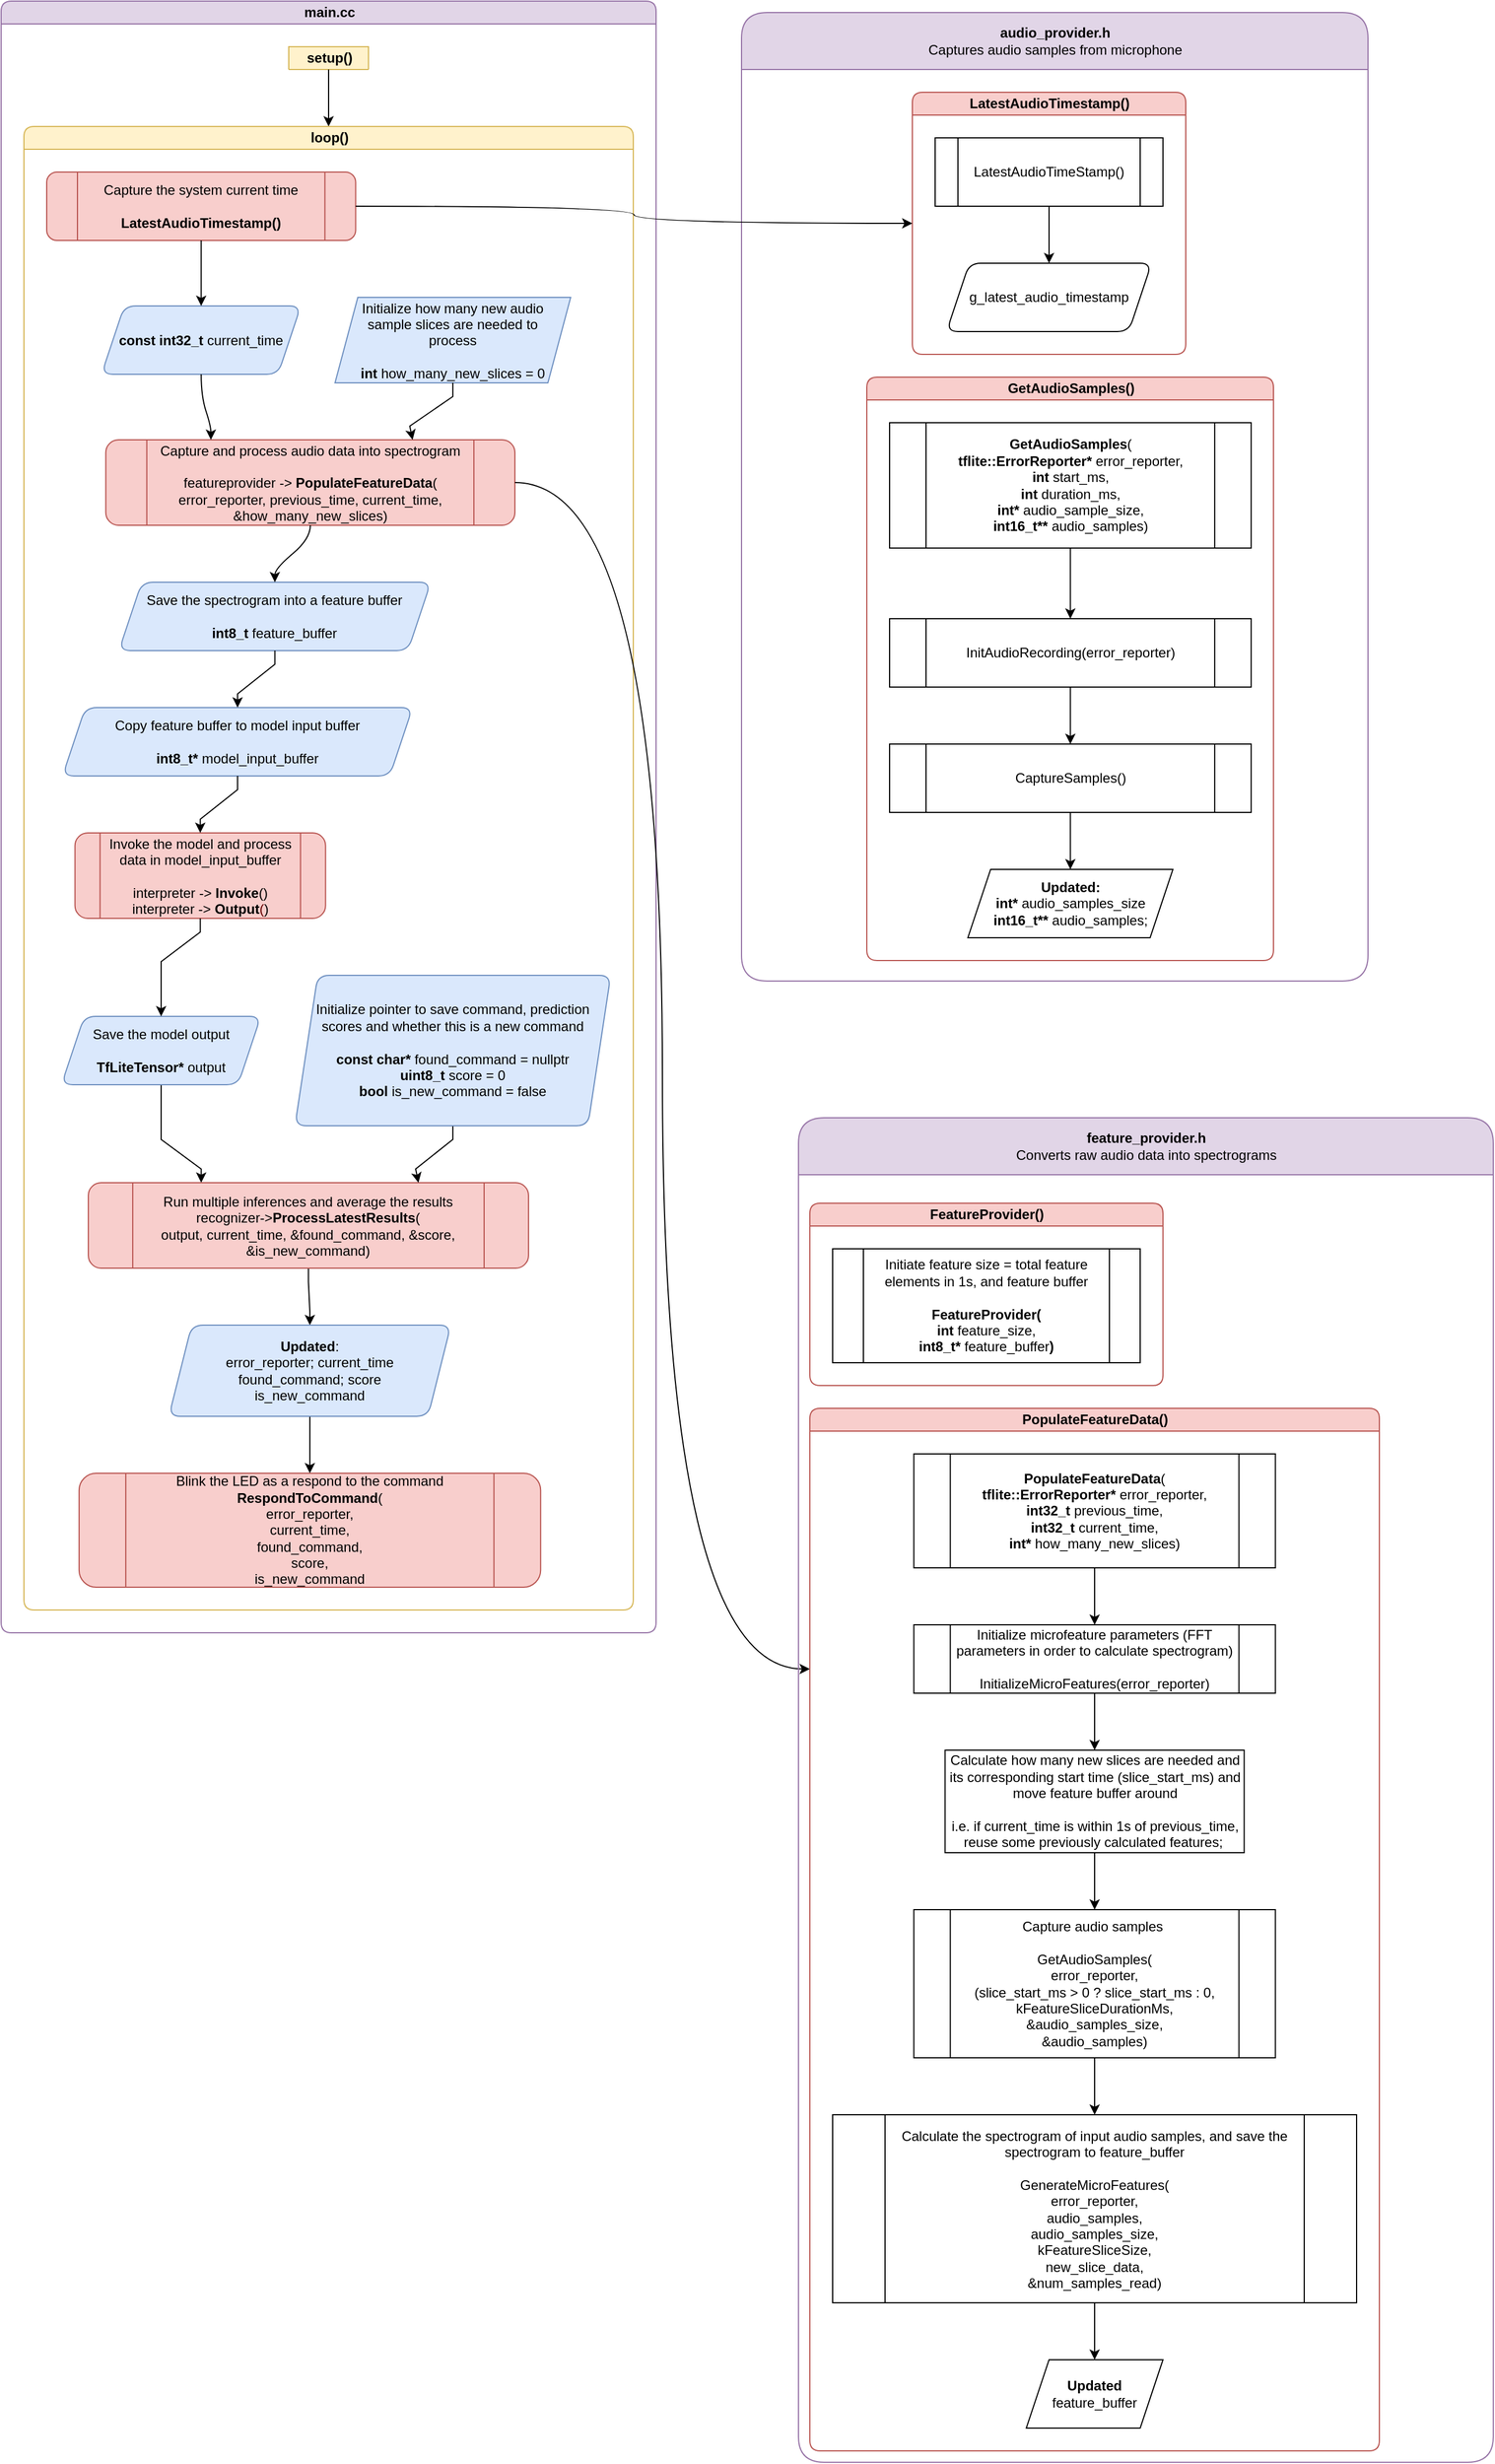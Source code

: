 <mxfile version="13.9.7" type="github" pages="2">
  <diagram id="BdJFewWl0ucDXXYkBtNL" name="Page-1">
    <mxGraphModel dx="1662" dy="762" grid="1" gridSize="10" guides="1" tooltips="1" connect="1" arrows="1" fold="1" page="1" pageScale="1" pageWidth="850" pageHeight="1100" math="0" shadow="0">
      <root>
        <mxCell id="0" />
        <mxCell id="1" parent="0" />
        <mxCell id="KxusaVbQvA8CLVQLILRV-35" value="main.cc" style="swimlane;html=1;startSize=20;horizontal=1;childLayout=flowLayout;flowOrientation=north;resizable=0;interRankCellSpacing=50;containerType=tree;fillColor=#e1d5e7;strokeColor=#9673a6;rounded=1;" parent="1" vertex="1">
          <mxGeometry x="210" y="70" width="575" height="1432" as="geometry">
            <mxRectangle x="170" y="70" width="80" height="20" as="alternateBounds" />
          </mxGeometry>
        </mxCell>
        <mxCell id="KxusaVbQvA8CLVQLILRV-48" value="setup()" style="swimlane;html=1;startSize=20;horizontal=1;childLayout=flowLayout;flowOrientation=north;resizable=0;interRankCellSpacing=50;containerType=tree;direction=east;flipH=0;flipV=0;fillColor=#fff2cc;strokeColor=#d6b656;rounded=1;" parent="KxusaVbQvA8CLVQLILRV-35" vertex="1" collapsed="1">
          <mxGeometry x="252.5" y="40" width="70" height="20" as="geometry">
            <mxRectangle x="37.5" y="40" width="500" height="849" as="alternateBounds" />
          </mxGeometry>
        </mxCell>
        <mxCell id="KxusaVbQvA8CLVQLILRV-151" style="edgeStyle=orthogonalEdgeStyle;orthogonalLoop=1;jettySize=auto;html=1;noEdgeStyle=1;orthogonal=1;curved=1;" parent="KxusaVbQvA8CLVQLILRV-48" source="KxusaVbQvA8CLVQLILRV-49" target="KxusaVbQvA8CLVQLILRV-150" edge="1">
          <mxGeometry relative="1" as="geometry">
            <Array as="points">
              <mxPoint x="202.85" y="52" />
              <mxPoint x="128.435" y="78" />
            </Array>
          </mxGeometry>
        </mxCell>
        <mxCell id="KxusaVbQvA8CLVQLILRV-49" value="Instantiate&amp;nbsp;error reporter" style="whiteSpace=wrap;html=1;imageAspect=1;fillColor=#d5e8d4;strokeColor=#82b366;rounded=1;" parent="KxusaVbQvA8CLVQLILRV-48" vertex="1">
          <mxGeometry x="1358.92" width="140" height="40" as="geometry" />
        </mxCell>
        <mxCell id="KxusaVbQvA8CLVQLILRV-102" style="edgeStyle=orthogonalEdgeStyle;orthogonalLoop=1;jettySize=auto;html=1;noEdgeStyle=1;orthogonal=1;curved=1;" parent="KxusaVbQvA8CLVQLILRV-48" source="KxusaVbQvA8CLVQLILRV-75" target="KxusaVbQvA8CLVQLILRV-78" edge="1">
          <mxGeometry relative="1" as="geometry">
            <Array as="points">
              <mxPoint x="103.275" y="272" />
              <mxPoint x="179.475" y="298" />
            </Array>
          </mxGeometry>
        </mxCell>
        <mxCell id="KxusaVbQvA8CLVQLILRV-75" value="Pull in ML model Ops" style="whiteSpace=wrap;html=1;imageAspect=1;fillColor=#d5e8d4;strokeColor=#82b366;rounded=1;" parent="KxusaVbQvA8CLVQLILRV-48" vertex="1">
          <mxGeometry x="1558.92" width="202.5" height="40" as="geometry" />
        </mxCell>
        <mxCell id="KxusaVbQvA8CLVQLILRV-160" style="edgeStyle=orthogonalEdgeStyle;orthogonalLoop=1;jettySize=auto;html=1;noEdgeStyle=1;orthogonal=1;curved=1;" parent="KxusaVbQvA8CLVQLILRV-48" source="KxusaVbQvA8CLVQLILRV-78" target="KxusaVbQvA8CLVQLILRV-159" edge="1">
          <mxGeometry relative="1" as="geometry">
            <Array as="points">
              <mxPoint x="141.663" y="362" />
              <mxPoint x="117.81" y="388" />
            </Array>
          </mxGeometry>
        </mxCell>
        <mxCell id="KxusaVbQvA8CLVQLILRV-78" value="Build model interpreter" style="whiteSpace=wrap;html=1;direction=west;imageAspect=1;fillColor=#d5e8d4;strokeColor=#82b366;rounded=1;" parent="KxusaVbQvA8CLVQLILRV-48" vertex="1">
          <mxGeometry x="2303.92" width="161.25" height="40" as="geometry" />
        </mxCell>
        <mxCell id="KxusaVbQvA8CLVQLILRV-90" value="" style="edgeStyle=orthogonalEdgeStyle;orthogonalLoop=1;jettySize=auto;html=1;noEdgeStyle=1;orthogonal=1;curved=1;" parent="KxusaVbQvA8CLVQLILRV-48" source="KxusaVbQvA8CLVQLILRV-49" target="KxusaVbQvA8CLVQLILRV-91" edge="1">
          <mxGeometry relative="1" as="geometry">
            <Array as="points">
              <mxPoint x="267.85" y="52" />
              <mxPoint x="342.265" y="78" />
            </Array>
          </mxGeometry>
        </mxCell>
        <mxCell id="KxusaVbQvA8CLVQLILRV-101" style="edgeStyle=orthogonalEdgeStyle;orthogonalLoop=1;jettySize=auto;html=1;entryX=0.5;entryY=0;entryDx=0;entryDy=0;noEdgeStyle=1;orthogonal=1;curved=1;" parent="KxusaVbQvA8CLVQLILRV-48" source="KxusaVbQvA8CLVQLILRV-91" target="KxusaVbQvA8CLVQLILRV-75" edge="1">
          <mxGeometry relative="1" as="geometry">
            <Array as="points">
              <mxPoint x="309.765" y="162" />
              <mxPoint x="103.275" y="188" />
            </Array>
          </mxGeometry>
        </mxCell>
        <mxCell id="KxusaVbQvA8CLVQLILRV-158" style="edgeStyle=orthogonalEdgeStyle;orthogonalLoop=1;jettySize=auto;html=1;noEdgeStyle=1;orthogonal=1;curved=1;" parent="KxusaVbQvA8CLVQLILRV-48" source="KxusaVbQvA8CLVQLILRV-91" target="KxusaVbQvA8CLVQLILRV-156" edge="1">
          <mxGeometry relative="1" as="geometry">
            <Array as="points">
              <mxPoint x="374.765" y="162" />
              <mxPoint x="342.265" y="188" />
            </Array>
          </mxGeometry>
        </mxCell>
        <mxCell id="KxusaVbQvA8CLVQLILRV-91" value="Get ML model" style="whiteSpace=wrap;html=1;imageAspect=1;fillColor=#d5e8d4;strokeColor=#82b366;rounded=1;" parent="KxusaVbQvA8CLVQLILRV-48" vertex="1">
          <mxGeometry x="2525.17" width="140" height="40" as="geometry" />
        </mxCell>
        <mxCell id="KxusaVbQvA8CLVQLILRV-110" style="edgeStyle=orthogonalEdgeStyle;orthogonalLoop=1;jettySize=auto;html=1;noEdgeStyle=1;orthogonal=1;curved=1;" parent="KxusaVbQvA8CLVQLILRV-48" source="KxusaVbQvA8CLVQLILRV-78" target="KxusaVbQvA8CLVQLILRV-111" edge="1">
          <mxGeometry relative="1" as="geometry">
            <mxPoint x="4109.23" y="7310" as="sourcePoint" />
            <Array as="points">
              <mxPoint x="217.288" y="362" />
              <mxPoint x="317.34" y="388" />
            </Array>
          </mxGeometry>
        </mxCell>
        <mxCell id="KxusaVbQvA8CLVQLILRV-111" value="Allocate memory for tensors" style="whiteSpace=wrap;html=1;direction=west;imageAspect=1;fillColor=#d5e8d4;strokeColor=#82b366;rounded=1;" parent="KxusaVbQvA8CLVQLILRV-48" vertex="1">
          <mxGeometry x="1821.42" width="161.25" height="40" as="geometry" />
        </mxCell>
        <mxCell id="KxusaVbQvA8CLVQLILRV-112" style="edgeStyle=orthogonalEdgeStyle;orthogonalLoop=1;jettySize=auto;html=1;noEdgeStyle=1;orthogonal=1;curved=1;" parent="KxusaVbQvA8CLVQLILRV-48" source="KxusaVbQvA8CLVQLILRV-111" target="KxusaVbQvA8CLVQLILRV-113" edge="1">
          <mxGeometry relative="1" as="geometry">
            <mxPoint x="4089.23" y="7360" as="sourcePoint" />
            <Array as="points">
              <mxPoint x="317.34" y="472" />
              <mxPoint x="247.132" y="498" />
            </Array>
          </mxGeometry>
        </mxCell>
        <mxCell id="KxusaVbQvA8CLVQLILRV-163" style="edgeStyle=orthogonalEdgeStyle;orthogonalLoop=1;jettySize=auto;html=1;noEdgeStyle=1;orthogonal=1;curved=1;" parent="KxusaVbQvA8CLVQLILRV-48" source="KxusaVbQvA8CLVQLILRV-113" target="KxusaVbQvA8CLVQLILRV-161" edge="1">
          <mxGeometry relative="1" as="geometry">
            <Array as="points">
              <mxPoint x="201.819" y="562" />
              <mxPoint x="97.81" y="588" />
            </Array>
          </mxGeometry>
        </mxCell>
        <mxCell id="KxusaVbQvA8CLVQLILRV-113" value="Check parameters of model input" style="whiteSpace=wrap;html=1;direction=west;imageAspect=1;fillColor=#d5e8d4;strokeColor=#82b366;rounded=1;" parent="KxusaVbQvA8CLVQLILRV-48" vertex="1">
          <mxGeometry x="2725.17" width="191.25" height="40" as="geometry" />
        </mxCell>
        <mxCell id="KxusaVbQvA8CLVQLILRV-114" style="edgeStyle=orthogonalEdgeStyle;orthogonalLoop=1;jettySize=auto;html=1;noEdgeStyle=1;orthogonal=1;curved=1;" parent="KxusaVbQvA8CLVQLILRV-48" source="KxusaVbQvA8CLVQLILRV-113" target="KxusaVbQvA8CLVQLILRV-115" edge="1">
          <mxGeometry relative="1" as="geometry">
            <mxPoint x="4069.23" y="7410" as="sourcePoint" />
            <Array as="points">
              <mxPoint x="292.444" y="562" />
              <mxPoint x="326.245" y="588" />
            </Array>
          </mxGeometry>
        </mxCell>
        <mxCell id="KxusaVbQvA8CLVQLILRV-165" style="edgeStyle=orthogonalEdgeStyle;orthogonalLoop=1;jettySize=auto;html=1;noEdgeStyle=1;orthogonal=1;curved=1;" parent="KxusaVbQvA8CLVQLILRV-48" source="KxusaVbQvA8CLVQLILRV-115" target="KxusaVbQvA8CLVQLILRV-164" edge="1">
          <mxGeometry relative="1" as="geometry">
            <Array as="points">
              <mxPoint x="326.245" y="691" />
              <mxPoint x="326.245" y="717" />
            </Array>
          </mxGeometry>
        </mxCell>
        <mxCell id="KxusaVbQvA8CLVQLILRV-115" value="Instantiate other pointers and data need by main loop" style="html=1;direction=west;whiteSpace=wrap;imageAspect=1;fillColor=#d5e8d4;strokeColor=#82b366;rounded=1;" parent="KxusaVbQvA8CLVQLILRV-48" vertex="1">
          <mxGeometry x="2042.67" width="201.25" height="79" as="geometry" />
        </mxCell>
        <mxCell id="KxusaVbQvA8CLVQLILRV-150" value="&lt;b&gt;tflite::ErrorReporter* &lt;/b&gt;error_reporter" style="shape=parallelogram;perimeter=parallelogramPerimeter;whiteSpace=wrap;html=1;fixedSize=1;fillColor=#dae8fc;strokeColor=#6c8ebf;rounded=1;" parent="KxusaVbQvA8CLVQLILRV-48" vertex="1">
          <mxGeometry width="227.66" height="60" as="geometry" />
        </mxCell>
        <mxCell id="KxusaVbQvA8CLVQLILRV-156" value="&lt;b&gt;const tflite::Model*&lt;/b&gt; model" style="shape=parallelogram;perimeter=parallelogramPerimeter;whiteSpace=wrap;html=1;fixedSize=1;fillColor=#dae8fc;strokeColor=#6c8ebf;rounded=1;" parent="KxusaVbQvA8CLVQLILRV-48" vertex="1">
          <mxGeometry x="287.66" width="190.32" height="60" as="geometry" />
        </mxCell>
        <mxCell id="KxusaVbQvA8CLVQLILRV-159" value="&lt;b&gt;tflite::MicroInterpreter*&amp;nbsp;&lt;br&gt;&lt;/b&gt;interpreter" style="shape=parallelogram;perimeter=parallelogramPerimeter;whiteSpace=wrap;html=1;fixedSize=1;fillColor=#dae8fc;strokeColor=#6c8ebf;rounded=1;" parent="KxusaVbQvA8CLVQLILRV-48" vertex="1">
          <mxGeometry x="537.98" width="177.81" height="60" as="geometry" />
        </mxCell>
        <mxCell id="KxusaVbQvA8CLVQLILRV-161" value="&lt;b&gt;TfLiteTensor*&lt;/b&gt; model_input,&lt;br&gt;&lt;b&gt;int8_t*&lt;/b&gt; model_input_buffer" style="shape=parallelogram;perimeter=parallelogramPerimeter;whiteSpace=wrap;html=1;fixedSize=1;fillColor=#dae8fc;strokeColor=#6c8ebf;rounded=1;" parent="KxusaVbQvA8CLVQLILRV-48" vertex="1">
          <mxGeometry x="775.79" width="195.62" height="60" as="geometry" />
        </mxCell>
        <mxCell id="KxusaVbQvA8CLVQLILRV-164" value="&lt;b&gt;FeatureProvider*&lt;/b&gt; feature_provider,&lt;br&gt;&lt;b&gt;RecognizeCommands*&lt;/b&gt; recognizer,&lt;br&gt;&lt;b&gt;int32_t&lt;/b&gt; previous_time" style="shape=parallelogram;perimeter=parallelogramPerimeter;whiteSpace=wrap;html=1;fixedSize=1;fillColor=#dae8fc;strokeColor=#6c8ebf;rounded=1;" parent="KxusaVbQvA8CLVQLILRV-48" vertex="1">
          <mxGeometry x="1031.41" width="267.51" height="60" as="geometry" />
        </mxCell>
        <mxCell id="oJmprfa5DRlbVGLE-ODA-128" value="" style="edgeStyle=orthogonalEdgeStyle;rounded=0;orthogonalLoop=1;jettySize=auto;html=1;noEdgeStyle=1;orthogonal=1;" edge="1" source="KxusaVbQvA8CLVQLILRV-48" target="oJmprfa5DRlbVGLE-ODA-129" parent="KxusaVbQvA8CLVQLILRV-35">
          <mxGeometry relative="1" as="geometry">
            <Array as="points">
              <mxPoint x="287.5" y="72" />
              <mxPoint x="287.5" y="98" />
            </Array>
          </mxGeometry>
        </mxCell>
        <mxCell id="oJmprfa5DRlbVGLE-ODA-129" value="loop()" style="swimlane;html=1;startSize=20;horizontal=1;childLayout=flowLayout;flowOrientation=north;resizable=0;interRankCellSpacing=50;containerType=tree;direction=east;flipH=0;flipV=0;fillColor=#fff2cc;strokeColor=#d6b656;rounded=1;" vertex="1" parent="KxusaVbQvA8CLVQLILRV-35">
          <mxGeometry x="20" y="110" width="535" height="1302" as="geometry">
            <mxRectangle x="20" y="110" width="70" height="20" as="alternateBounds" />
          </mxGeometry>
        </mxCell>
        <mxCell id="KxusaVbQvA8CLVQLILRV-132" value="Capture the system current time&lt;br&gt;&lt;br&gt;&lt;b&gt;LatestAudioTimestamp()&lt;/b&gt;" style="shape=process;whiteSpace=wrap;html=1;backgroundOutline=1;fillColor=#f8cecc;strokeColor=#b85450;rounded=1;" parent="oJmprfa5DRlbVGLE-ODA-129" vertex="1">
          <mxGeometry x="20" y="40" width="271.25" height="60" as="geometry" />
        </mxCell>
        <mxCell id="KxusaVbQvA8CLVQLILRV-137" value="&lt;b&gt;const int32_t&lt;/b&gt; current_time" style="shape=parallelogram;perimeter=parallelogramPerimeter;whiteSpace=wrap;html=1;fixedSize=1;fillColor=#dae8fc;strokeColor=#6c8ebf;rounded=1;" parent="oJmprfa5DRlbVGLE-ODA-129" vertex="1">
          <mxGeometry x="68.125" y="157.5" width="175" height="60" as="geometry" />
        </mxCell>
        <mxCell id="oJmprfa5DRlbVGLE-ODA-47" value="Initialize how many new audio &lt;br&gt;sample slices are needed to &lt;br&gt;process&lt;br&gt;&lt;b&gt;&lt;br&gt;int&lt;/b&gt;&lt;span&gt;&amp;nbsp;how_many_new_slices = 0&lt;/span&gt;" style="shape=parallelogram;perimeter=parallelogramPerimeter;whiteSpace=wrap;html=1;fixedSize=1;fillColor=#dae8fc;strokeColor=#6c8ebf;" vertex="1" parent="oJmprfa5DRlbVGLE-ODA-129">
          <mxGeometry x="273.125" y="150" width="206.88" height="75" as="geometry" />
        </mxCell>
        <mxCell id="KxusaVbQvA8CLVQLILRV-142" value="Capture and process audio data into spectrogram&lt;br&gt;&lt;br&gt;featureprovider -&amp;gt; &lt;b&gt;PopulateFeatureData&lt;/b&gt;(&lt;br&gt;error_reporter, previous_time, current_time, &amp;amp;how_many_new_slices)" style="shape=process;whiteSpace=wrap;html=1;backgroundOutline=1;fillColor=#f8cecc;strokeColor=#b85450;rounded=1;" parent="oJmprfa5DRlbVGLE-ODA-129" vertex="1">
          <mxGeometry x="71.87" y="275" width="359.18" height="75" as="geometry" />
        </mxCell>
        <mxCell id="KxusaVbQvA8CLVQLILRV-146" value="Save the spectrogram into a feature buffer&lt;br&gt;&lt;b&gt;&lt;br&gt;int8_t&lt;/b&gt; feature_buffer" style="shape=parallelogram;perimeter=parallelogramPerimeter;whiteSpace=wrap;html=1;fixedSize=1;fillColor=#dae8fc;strokeColor=#6c8ebf;rounded=1;" parent="oJmprfa5DRlbVGLE-ODA-129" vertex="1">
          <mxGeometry x="83.44" y="400" width="273.76" height="60" as="geometry" />
        </mxCell>
        <mxCell id="oJmprfa5DRlbVGLE-ODA-39" value="Copy feature buffer to model input buffer&lt;br&gt;&lt;b&gt;&lt;br&gt;int8_t*&lt;/b&gt; model_input_buffer" style="shape=parallelogram;perimeter=parallelogramPerimeter;whiteSpace=wrap;html=1;fixedSize=1;fillColor=#dae8fc;strokeColor=#6c8ebf;rounded=1;" vertex="1" parent="oJmprfa5DRlbVGLE-ODA-129">
          <mxGeometry x="33.928" y="510" width="307.29" height="60" as="geometry" />
        </mxCell>
        <mxCell id="oJmprfa5DRlbVGLE-ODA-27" value="Invoke the model and process data in model_input_buffer&lt;br&gt;&lt;br&gt;interpreter -&amp;gt; &lt;b&gt;Invoke&lt;/b&gt;()&lt;br&gt;interpreter -&amp;gt;&amp;nbsp;&lt;b&gt;Output&lt;/b&gt;&lt;font color=&quot;#660000&quot;&gt;(&lt;/font&gt;)" style="shape=process;whiteSpace=wrap;html=1;backgroundOutline=1;fillColor=#f8cecc;strokeColor=#b85450;rounded=1;" vertex="1" parent="oJmprfa5DRlbVGLE-ODA-129">
          <mxGeometry x="44.825" y="620" width="220" height="75" as="geometry" />
        </mxCell>
        <mxCell id="oJmprfa5DRlbVGLE-ODA-158" style="edgeStyle=orthogonalEdgeStyle;rounded=0;orthogonalLoop=1;jettySize=auto;html=1;noEdgeStyle=1;orthogonal=1;" edge="1" parent="oJmprfa5DRlbVGLE-ODA-129" source="oJmprfa5DRlbVGLE-ODA-33" target="oJmprfa5DRlbVGLE-ODA-157">
          <mxGeometry relative="1" as="geometry">
            <Array as="points">
              <mxPoint x="120.47" y="889" />
              <mxPoint x="155.662" y="915" />
            </Array>
          </mxGeometry>
        </mxCell>
        <mxCell id="oJmprfa5DRlbVGLE-ODA-33" value="Save the model output&lt;br&gt;&lt;br&gt;&lt;b&gt;TfLiteTensor*&amp;nbsp;&lt;/b&gt;output" style="shape=parallelogram;perimeter=parallelogramPerimeter;whiteSpace=wrap;html=1;fixedSize=1;fillColor=#dae8fc;strokeColor=#6c8ebf;rounded=1;" vertex="1" parent="oJmprfa5DRlbVGLE-ODA-129">
          <mxGeometry x="32.97" y="781" width="175" height="60" as="geometry" />
        </mxCell>
        <mxCell id="KxusaVbQvA8CLVQLILRV-138" style="edgeStyle=orthogonalEdgeStyle;orthogonalLoop=1;jettySize=auto;html=1;noEdgeStyle=1;orthogonal=1;curved=1;" parent="oJmprfa5DRlbVGLE-ODA-129" source="KxusaVbQvA8CLVQLILRV-132" target="KxusaVbQvA8CLVQLILRV-137" edge="1">
          <mxGeometry relative="1" as="geometry">
            <Array as="points">
              <mxPoint x="155.625" y="112" />
              <mxPoint x="155.625" y="138" />
            </Array>
          </mxGeometry>
        </mxCell>
        <mxCell id="KxusaVbQvA8CLVQLILRV-143" style="edgeStyle=orthogonalEdgeStyle;orthogonalLoop=1;jettySize=auto;html=1;noEdgeStyle=1;orthogonal=1;curved=1;" parent="oJmprfa5DRlbVGLE-ODA-129" source="KxusaVbQvA8CLVQLILRV-137" target="KxusaVbQvA8CLVQLILRV-142" edge="1">
          <mxGeometry relative="1" as="geometry">
            <Array as="points">
              <mxPoint x="155.625" y="237" />
              <mxPoint x="164.165" y="263" />
            </Array>
          </mxGeometry>
        </mxCell>
        <mxCell id="oJmprfa5DRlbVGLE-ODA-48" style="edgeStyle=orthogonalEdgeStyle;rounded=0;orthogonalLoop=1;jettySize=auto;html=1;entryX=0.75;entryY=0;entryDx=0;entryDy=0;noEdgeStyle=1;orthogonal=1;" edge="1" parent="oJmprfa5DRlbVGLE-ODA-129" source="oJmprfa5DRlbVGLE-ODA-47" target="KxusaVbQvA8CLVQLILRV-142">
          <mxGeometry relative="1" as="geometry">
            <Array as="points">
              <mxPoint x="376.565" y="237" />
              <mxPoint x="338.755" y="263" />
            </Array>
          </mxGeometry>
        </mxCell>
        <mxCell id="KxusaVbQvA8CLVQLILRV-147" style="edgeStyle=orthogonalEdgeStyle;orthogonalLoop=1;jettySize=auto;html=1;noEdgeStyle=1;orthogonal=1;curved=1;" parent="oJmprfa5DRlbVGLE-ODA-129" source="KxusaVbQvA8CLVQLILRV-142" target="KxusaVbQvA8CLVQLILRV-146" edge="1">
          <mxGeometry relative="1" as="geometry">
            <Array as="points">
              <mxPoint x="251.46" y="362" />
              <mxPoint x="220.32" y="388" />
            </Array>
          </mxGeometry>
        </mxCell>
        <mxCell id="oJmprfa5DRlbVGLE-ODA-28" style="edgeStyle=orthogonalEdgeStyle;rounded=0;orthogonalLoop=1;jettySize=auto;html=1;noEdgeStyle=1;orthogonal=1;" edge="1" parent="oJmprfa5DRlbVGLE-ODA-129" source="KxusaVbQvA8CLVQLILRV-146" target="oJmprfa5DRlbVGLE-ODA-39">
          <mxGeometry relative="1" as="geometry">
            <mxPoint x="4755.11" y="7650" as="targetPoint" />
            <Array as="points">
              <mxPoint x="220.32" y="472" />
              <mxPoint x="187.573" y="498" />
            </Array>
          </mxGeometry>
        </mxCell>
        <mxCell id="oJmprfa5DRlbVGLE-ODA-46" style="edgeStyle=orthogonalEdgeStyle;rounded=0;orthogonalLoop=1;jettySize=auto;html=1;noEdgeStyle=1;orthogonal=1;" edge="1" parent="oJmprfa5DRlbVGLE-ODA-129" source="oJmprfa5DRlbVGLE-ODA-39" target="oJmprfa5DRlbVGLE-ODA-27">
          <mxGeometry relative="1" as="geometry">
            <Array as="points">
              <mxPoint x="187.573" y="582" />
              <mxPoint x="154.825" y="608" />
            </Array>
          </mxGeometry>
        </mxCell>
        <mxCell id="oJmprfa5DRlbVGLE-ODA-29" style="edgeStyle=orthogonalEdgeStyle;rounded=0;orthogonalLoop=1;jettySize=auto;html=1;noEdgeStyle=1;orthogonal=1;entryX=0.5;entryY=0;entryDx=0;entryDy=0;" edge="1" target="oJmprfa5DRlbVGLE-ODA-33" source="oJmprfa5DRlbVGLE-ODA-27" parent="oJmprfa5DRlbVGLE-ODA-129">
          <mxGeometry relative="1" as="geometry">
            <mxPoint x="5160.11" y="8905" as="sourcePoint" />
            <Array as="points">
              <mxPoint x="154.825" y="707" />
              <mxPoint x="120.47" y="733" />
            </Array>
          </mxGeometry>
        </mxCell>
        <mxCell id="oJmprfa5DRlbVGLE-ODA-165" style="edgeStyle=orthogonalEdgeStyle;rounded=0;orthogonalLoop=1;jettySize=auto;html=1;noEdgeStyle=1;orthogonal=1;" edge="1" parent="oJmprfa5DRlbVGLE-ODA-129" source="oJmprfa5DRlbVGLE-ODA-157" target="oJmprfa5DRlbVGLE-ODA-163">
          <mxGeometry relative="1" as="geometry">
            <Array as="points">
              <mxPoint x="249.779" y="1014" />
              <mxPoint x="251.041" y="1040" />
            </Array>
          </mxGeometry>
        </mxCell>
        <mxCell id="oJmprfa5DRlbVGLE-ODA-157" value="Run multiple inferences and average the results&lt;br&gt;recognizer-&amp;gt;&lt;b&gt;ProcessLatestResults&lt;/b&gt;(&lt;br&gt;output, current_time, &amp;amp;found_command, &amp;amp;score, &amp;amp;is_new_command)" style="shape=process;whiteSpace=wrap;html=1;backgroundOutline=1;fillColor=#f8cecc;strokeColor=#b85450;rounded=1;" vertex="1" parent="oJmprfa5DRlbVGLE-ODA-129">
          <mxGeometry x="56.544" y="927" width="386.47" height="75" as="geometry" />
        </mxCell>
        <mxCell id="oJmprfa5DRlbVGLE-ODA-160" style="edgeStyle=orthogonalEdgeStyle;rounded=0;orthogonalLoop=1;jettySize=auto;html=1;entryX=0.75;entryY=0;entryDx=0;entryDy=0;noEdgeStyle=1;orthogonal=1;" edge="1" parent="oJmprfa5DRlbVGLE-ODA-129" source="oJmprfa5DRlbVGLE-ODA-159" target="oJmprfa5DRlbVGLE-ODA-157">
          <mxGeometry relative="1" as="geometry">
            <Array as="points">
              <mxPoint x="376.565" y="889" />
              <mxPoint x="343.897" y="915" />
            </Array>
          </mxGeometry>
        </mxCell>
        <mxCell id="oJmprfa5DRlbVGLE-ODA-159" value="Initialize pointer to save command, prediction scores and whether this is a new command&lt;br&gt;&lt;br&gt;&lt;b&gt;const char* &lt;/b&gt;found_command = nullptr&lt;br&gt;&lt;b&gt;uint8_t &lt;/b&gt;score = 0&lt;br&gt;&lt;b&gt;bool &lt;/b&gt;is_new_command = false" style="shape=parallelogram;perimeter=parallelogramPerimeter;whiteSpace=wrap;html=1;fixedSize=1;fillColor=#dae8fc;strokeColor=#6c8ebf;rounded=1;" vertex="1" parent="oJmprfa5DRlbVGLE-ODA-129">
          <mxGeometry x="237.97" y="745" width="277.19" height="132" as="geometry" />
        </mxCell>
        <mxCell id="oJmprfa5DRlbVGLE-ODA-167" style="edgeStyle=orthogonalEdgeStyle;rounded=0;orthogonalLoop=1;jettySize=auto;html=1;noEdgeStyle=1;orthogonal=1;" edge="1" parent="oJmprfa5DRlbVGLE-ODA-129" source="oJmprfa5DRlbVGLE-ODA-163" target="oJmprfa5DRlbVGLE-ODA-166">
          <mxGeometry relative="1" as="geometry">
            <Array as="points">
              <mxPoint x="251.041" y="1144" />
              <mxPoint x="251.041" y="1170" />
            </Array>
          </mxGeometry>
        </mxCell>
        <mxCell id="oJmprfa5DRlbVGLE-ODA-163" value="&lt;b&gt;Updated&lt;/b&gt;:&lt;br&gt;error_reporter; current_time&lt;br&gt;found_command; score&lt;br&gt;is_new_command" style="shape=parallelogram;perimeter=parallelogramPerimeter;whiteSpace=wrap;html=1;fixedSize=1;fillColor=#dae8fc;strokeColor=#6c8ebf;rounded=1;" vertex="1" parent="oJmprfa5DRlbVGLE-ODA-129">
          <mxGeometry x="127.291" y="1052" width="247.5" height="80" as="geometry" />
        </mxCell>
        <mxCell id="oJmprfa5DRlbVGLE-ODA-166" value="Blink the LED as a respond to the command&lt;br&gt;&lt;b&gt;RespondToCommand&lt;/b&gt;(&lt;br&gt;error_reporter,&lt;br&gt;current_time,&lt;br&gt;found_command,&lt;br&gt;score,&lt;br&gt;is_new_command" style="shape=process;whiteSpace=wrap;html=1;backgroundOutline=1;fillColor=#f8cecc;strokeColor=#b85450;rounded=1;" vertex="1" parent="oJmprfa5DRlbVGLE-ODA-129">
          <mxGeometry x="48.436" y="1182" width="405.21" height="100" as="geometry" />
        </mxCell>
        <mxCell id="Z6s_irhGgKES5QOKB3Jn-21" value="audio_provider.h&lt;br&gt;&lt;span style=&quot;font-weight: normal&quot;&gt;Captures audio samples from microphone&lt;/span&gt;" style="swimlane;html=1;startSize=50;horizontal=1;containerType=tree;align=center;fillColor=#e1d5e7;strokeColor=#9673a6;rounded=1;" parent="1" vertex="1">
          <mxGeometry x="860" y="80" width="550" height="850" as="geometry">
            <mxRectangle x="870" y="80" width="130" height="20" as="alternateBounds" />
          </mxGeometry>
        </mxCell>
        <mxCell id="Z6s_irhGgKES5QOKB3Jn-37" value="LatestAudioTimestamp()" style="swimlane;html=1;startSize=20;horizontal=1;childLayout=flowLayout;flowOrientation=north;resizable=0;interRankCellSpacing=50;containerType=tree;align=center;fillColor=#f8cecc;strokeColor=#b85450;rounded=1;" parent="Z6s_irhGgKES5QOKB3Jn-21" vertex="1">
          <mxGeometry x="150" y="70" width="240" height="230" as="geometry">
            <mxRectangle x="30" y="45" width="170" height="20" as="alternateBounds" />
          </mxGeometry>
        </mxCell>
        <mxCell id="Z6s_irhGgKES5QOKB3Jn-50" value="g_latest_audio_timestamp" style="shape=parallelogram;perimeter=parallelogramPerimeter;whiteSpace=wrap;html=1;fixedSize=1;align=center;rounded=1;" parent="Z6s_irhGgKES5QOKB3Jn-37" vertex="1">
          <mxGeometry x="30" y="150" width="180" height="60" as="geometry" />
        </mxCell>
        <mxCell id="oJmprfa5DRlbVGLE-ODA-193" style="edgeStyle=orthogonalEdgeStyle;rounded=0;orthogonalLoop=1;jettySize=auto;html=1;entryX=0.5;entryY=0;entryDx=0;entryDy=0;noEdgeStyle=1;orthogonal=1;" edge="1" parent="Z6s_irhGgKES5QOKB3Jn-37" source="oJmprfa5DRlbVGLE-ODA-191" target="Z6s_irhGgKES5QOKB3Jn-50">
          <mxGeometry relative="1" as="geometry">
            <Array as="points">
              <mxPoint x="120" y="112" />
              <mxPoint x="120" y="138" />
            </Array>
          </mxGeometry>
        </mxCell>
        <mxCell id="oJmprfa5DRlbVGLE-ODA-191" value="LatestAudioTimeStamp()" style="shape=process;whiteSpace=wrap;html=1;backgroundOutline=1;" vertex="1" parent="Z6s_irhGgKES5QOKB3Jn-37">
          <mxGeometry x="20" y="40" width="200" height="60" as="geometry" />
        </mxCell>
        <mxCell id="Z6s_irhGgKES5QOKB3Jn-51" value="GetAudioSamples()" style="swimlane;html=1;startSize=20;horizontal=1;childLayout=flowLayout;flowOrientation=north;resizable=0;interRankCellSpacing=50;containerType=tree;align=center;fillColor=#f8cecc;strokeColor=#b85450;rounded=1;" parent="Z6s_irhGgKES5QOKB3Jn-21" vertex="1">
          <mxGeometry x="110" y="320" width="357" height="512" as="geometry">
            <mxRectangle x="30" y="105" width="140" height="20" as="alternateBounds" />
          </mxGeometry>
        </mxCell>
        <mxCell id="oJmprfa5DRlbVGLE-ODA-175" value="&lt;b&gt;GetAudioSamples&lt;/b&gt;(&lt;br&gt;&lt;b&gt;tflite::ErrorReporter*&amp;nbsp;&lt;/b&gt;error_reporter, &lt;br&gt;&lt;b&gt;int&amp;nbsp;&lt;/b&gt;start_ms, &lt;br&gt;&lt;b&gt;int&amp;nbsp;&lt;/b&gt;duration_ms, &lt;br&gt;&lt;b&gt;int*&amp;nbsp;&lt;/b&gt;audio_sample_size, &lt;br&gt;&lt;b&gt;int16_t**&amp;nbsp;&lt;/b&gt;audio_samples)" style="shape=process;whiteSpace=wrap;html=1;backgroundOutline=1;" vertex="1" parent="Z6s_irhGgKES5QOKB3Jn-51">
          <mxGeometry x="20" y="40" width="317.42" height="110" as="geometry" />
        </mxCell>
        <mxCell id="oJmprfa5DRlbVGLE-ODA-182" value="CaptureSamples()" style="shape=process;whiteSpace=wrap;html=1;backgroundOutline=1;" vertex="1" parent="Z6s_irhGgKES5QOKB3Jn-51">
          <mxGeometry x="20" y="322" width="317.42" height="60" as="geometry" />
        </mxCell>
        <mxCell id="oJmprfa5DRlbVGLE-ODA-189" value="" style="edgeStyle=orthogonalEdgeStyle;rounded=0;orthogonalLoop=1;jettySize=auto;html=1;noEdgeStyle=1;orthogonal=1;" edge="1" source="oJmprfa5DRlbVGLE-ODA-175" target="oJmprfa5DRlbVGLE-ODA-190" parent="Z6s_irhGgKES5QOKB3Jn-51">
          <mxGeometry relative="1" as="geometry">
            <Array as="points">
              <mxPoint x="178.71" y="174" />
              <mxPoint x="178.71" y="200" />
            </Array>
          </mxGeometry>
        </mxCell>
        <mxCell id="oJmprfa5DRlbVGLE-ODA-196" style="edgeStyle=orthogonalEdgeStyle;rounded=0;orthogonalLoop=1;jettySize=auto;html=1;noEdgeStyle=1;orthogonal=1;" edge="1" parent="Z6s_irhGgKES5QOKB3Jn-51" source="oJmprfa5DRlbVGLE-ODA-190" target="oJmprfa5DRlbVGLE-ODA-182">
          <mxGeometry relative="1" as="geometry">
            <Array as="points">
              <mxPoint x="178.71" y="284" />
              <mxPoint x="178.71" y="310" />
            </Array>
          </mxGeometry>
        </mxCell>
        <mxCell id="oJmprfa5DRlbVGLE-ODA-190" value="InitAudioRecording(error_reporter)" style="shape=process;whiteSpace=wrap;html=1;backgroundOutline=1;" vertex="1" parent="Z6s_irhGgKES5QOKB3Jn-51">
          <mxGeometry x="20" y="212" width="317.42" height="60" as="geometry" />
        </mxCell>
        <mxCell id="oJmprfa5DRlbVGLE-ODA-229" value="&lt;b&gt;Updated:&lt;/b&gt;&lt;br&gt;&lt;b&gt;int*&amp;nbsp;&lt;/b&gt;audio_samples_size&lt;br&gt;&lt;b&gt;int16_t**&amp;nbsp;&lt;/b&gt;audio_samples;" style="shape=parallelogram;perimeter=parallelogramPerimeter;whiteSpace=wrap;html=1;fixedSize=1;" vertex="1" parent="Z6s_irhGgKES5QOKB3Jn-51">
          <mxGeometry x="88.71" y="432" width="180" height="60" as="geometry" />
        </mxCell>
        <mxCell id="oJmprfa5DRlbVGLE-ODA-231" style="edgeStyle=orthogonalEdgeStyle;rounded=0;orthogonalLoop=1;jettySize=auto;html=1;exitX=0.5;exitY=1;exitDx=0;exitDy=0;noEdgeStyle=1;orthogonal=1;" edge="1" parent="Z6s_irhGgKES5QOKB3Jn-51" source="oJmprfa5DRlbVGLE-ODA-182" target="oJmprfa5DRlbVGLE-ODA-229">
          <mxGeometry relative="1" as="geometry">
            <mxPoint x="318.7" y="528" as="sourcePoint" />
            <Array as="points">
              <mxPoint x="178.71" y="394" />
              <mxPoint x="178.71" y="420" />
            </Array>
          </mxGeometry>
        </mxCell>
        <mxCell id="cyaiVjHibA8pBzaHFcp4-7" style="edgeStyle=orthogonalEdgeStyle;orthogonalLoop=1;jettySize=auto;html=1;curved=1;entryX=0;entryY=0.25;entryDx=0;entryDy=0;" parent="1" source="KxusaVbQvA8CLVQLILRV-142" target="oJmprfa5DRlbVGLE-ODA-237" edge="1">
          <mxGeometry relative="1" as="geometry">
            <mxPoint x="890" y="1480" as="targetPoint" />
          </mxGeometry>
        </mxCell>
        <mxCell id="cyaiVjHibA8pBzaHFcp4-3" style="edgeStyle=orthogonalEdgeStyle;orthogonalLoop=1;jettySize=auto;html=1;entryX=0;entryY=0.5;entryDx=0;entryDy=0;backgroundOutline=0;snapToPoint=0;curved=1;" parent="1" source="KxusaVbQvA8CLVQLILRV-132" target="Z6s_irhGgKES5QOKB3Jn-37" edge="1">
          <mxGeometry relative="1" as="geometry" />
        </mxCell>
        <mxCell id="oJmprfa5DRlbVGLE-ODA-232" value="feature_provider.h&lt;br&gt;&lt;span style=&quot;font-weight: normal&quot;&gt;Converts raw audio data into spectrograms&lt;/span&gt;" style="swimlane;html=1;startSize=50;horizontal=1;containerType=tree;align=center;fillColor=#e1d5e7;strokeColor=#9673a6;rounded=1;" vertex="1" parent="1">
          <mxGeometry x="910" y="1050" width="610" height="1180" as="geometry">
            <mxRectangle x="890" y="1040" width="130" height="20" as="alternateBounds" />
          </mxGeometry>
        </mxCell>
        <mxCell id="oJmprfa5DRlbVGLE-ODA-237" value="PopulateFeatureData()" style="swimlane;html=1;startSize=20;horizontal=1;childLayout=flowLayout;flowOrientation=north;resizable=0;interRankCellSpacing=50;containerType=tree;align=center;fillColor=#f8cecc;strokeColor=#b85450;rounded=1;" vertex="1" parent="oJmprfa5DRlbVGLE-ODA-232">
          <mxGeometry x="10" y="255" width="500" height="915" as="geometry">
            <mxRectangle x="30" y="105" width="140" height="20" as="alternateBounds" />
          </mxGeometry>
        </mxCell>
        <mxCell id="oJmprfa5DRlbVGLE-ODA-238" value="&lt;b&gt;PopulateFeatureData&lt;/b&gt;(&lt;br&gt;&lt;b&gt;tflite::ErrorReporter*&amp;nbsp;&lt;/b&gt;error_reporter, &lt;br&gt;&lt;b&gt;int32_t &lt;/b&gt;previous_time, &lt;br&gt;&lt;b&gt;int32_t &lt;/b&gt;current_time,&lt;br&gt;&lt;b&gt;int* &lt;/b&gt;how_many_new_slices)" style="shape=process;whiteSpace=wrap;html=1;backgroundOutline=1;" vertex="1" parent="oJmprfa5DRlbVGLE-ODA-237">
          <mxGeometry x="91.29" y="40" width="317.42" height="100" as="geometry" />
        </mxCell>
        <mxCell id="oJmprfa5DRlbVGLE-ODA-240" value="" style="edgeStyle=orthogonalEdgeStyle;rounded=0;orthogonalLoop=1;jettySize=auto;html=1;noEdgeStyle=1;orthogonal=1;" edge="1" parent="oJmprfa5DRlbVGLE-ODA-237" source="oJmprfa5DRlbVGLE-ODA-238" target="oJmprfa5DRlbVGLE-ODA-242">
          <mxGeometry relative="1" as="geometry">
            <Array as="points">
              <mxPoint x="250.0" y="152" />
              <mxPoint x="250.0" y="178" />
            </Array>
          </mxGeometry>
        </mxCell>
        <mxCell id="3y68LWMNCUZTZ3VG7Q4g-6" style="edgeStyle=orthogonalEdgeStyle;rounded=0;orthogonalLoop=1;jettySize=auto;html=1;noEdgeStyle=1;orthogonal=1;" edge="1" parent="oJmprfa5DRlbVGLE-ODA-237" source="oJmprfa5DRlbVGLE-ODA-242" target="3y68LWMNCUZTZ3VG7Q4g-5">
          <mxGeometry relative="1" as="geometry">
            <Array as="points">
              <mxPoint x="250.0" y="262" />
              <mxPoint x="250" y="288" />
            </Array>
          </mxGeometry>
        </mxCell>
        <mxCell id="oJmprfa5DRlbVGLE-ODA-242" value="Initialize microfeature parameters (FFT parameters in order to calculate spectrogram)&lt;br&gt;&lt;br&gt;InitializeMicroFeatures(error_reporter)" style="shape=process;whiteSpace=wrap;html=1;backgroundOutline=1;" vertex="1" parent="oJmprfa5DRlbVGLE-ODA-237">
          <mxGeometry x="91.29" y="190" width="317.42" height="60" as="geometry" />
        </mxCell>
        <mxCell id="3y68LWMNCUZTZ3VG7Q4g-7" style="edgeStyle=orthogonalEdgeStyle;rounded=0;orthogonalLoop=1;jettySize=auto;html=1;entryX=0.5;entryY=0;entryDx=0;entryDy=0;noEdgeStyle=1;orthogonal=1;" edge="1" parent="oJmprfa5DRlbVGLE-ODA-237" source="3y68LWMNCUZTZ3VG7Q4g-5" target="3y68LWMNCUZTZ3VG7Q4g-8">
          <mxGeometry relative="1" as="geometry">
            <mxPoint x="430.494" y="810" as="targetPoint" />
            <Array as="points">
              <mxPoint x="250" y="402" />
              <mxPoint x="250.0" y="428" />
            </Array>
          </mxGeometry>
        </mxCell>
        <mxCell id="3y68LWMNCUZTZ3VG7Q4g-5" value="Calculate how many new slices are needed and its corresponding start time (slice_start_ms) and move feature buffer around&lt;br&gt;&amp;nbsp;&lt;br&gt;i.e. if current_time is within 1s of previous_time, reuse some previously calculated features;&amp;nbsp;" style="rounded=0;whiteSpace=wrap;html=1;align=center;" vertex="1" parent="oJmprfa5DRlbVGLE-ODA-237">
          <mxGeometry x="118.71" y="300" width="262.58" height="90" as="geometry" />
        </mxCell>
        <mxCell id="3y68LWMNCUZTZ3VG7Q4g-11" style="edgeStyle=orthogonalEdgeStyle;rounded=0;orthogonalLoop=1;jettySize=auto;html=1;entryX=0.5;entryY=0;entryDx=0;entryDy=0;noEdgeStyle=1;orthogonal=1;" edge="1" parent="oJmprfa5DRlbVGLE-ODA-237" source="3y68LWMNCUZTZ3VG7Q4g-8" target="3y68LWMNCUZTZ3VG7Q4g-9">
          <mxGeometry relative="1" as="geometry">
            <Array as="points">
              <mxPoint x="250.0" y="582" />
              <mxPoint x="250" y="608" />
            </Array>
          </mxGeometry>
        </mxCell>
        <mxCell id="3y68LWMNCUZTZ3VG7Q4g-8" value="Capture audio samples&amp;nbsp;&lt;br&gt;&lt;br&gt;GetAudioSamples(&lt;br&gt;error_reporter, &lt;br&gt;(slice_start_ms &amp;gt; 0 ? slice_start_ms : 0,&lt;br&gt;kFeatureSliceDurationMs, &lt;br&gt;&amp;amp;audio_samples_size,&lt;br&gt;&amp;amp;audio_samples)" style="shape=process;whiteSpace=wrap;html=1;backgroundOutline=1;" vertex="1" parent="oJmprfa5DRlbVGLE-ODA-237">
          <mxGeometry x="91.29" y="440" width="317.42" height="130" as="geometry" />
        </mxCell>
        <mxCell id="3y68LWMNCUZTZ3VG7Q4g-12" style="edgeStyle=orthogonalEdgeStyle;rounded=0;orthogonalLoop=1;jettySize=auto;html=1;entryX=0.5;entryY=0;entryDx=0;entryDy=0;noEdgeStyle=1;orthogonal=1;" edge="1" parent="oJmprfa5DRlbVGLE-ODA-237" source="3y68LWMNCUZTZ3VG7Q4g-9" target="3y68LWMNCUZTZ3VG7Q4g-10">
          <mxGeometry relative="1" as="geometry">
            <Array as="points">
              <mxPoint x="250" y="797" />
              <mxPoint x="250" y="823" />
            </Array>
          </mxGeometry>
        </mxCell>
        <mxCell id="3y68LWMNCUZTZ3VG7Q4g-9" value="Calculate the spectrogram of input audio samples, and save the spectrogram to feature_buffer&lt;br&gt;&lt;br&gt;GenerateMicroFeatures(&lt;br&gt;error_reporter, &lt;br&gt;audio_samples,&lt;br&gt;audio_samples_size, &lt;br&gt;kFeatureSliceSize,&lt;br&gt;new_slice_data,&lt;br&gt;&amp;amp;num_samples_read)" style="shape=process;whiteSpace=wrap;html=1;backgroundOutline=1;" vertex="1" parent="oJmprfa5DRlbVGLE-ODA-237">
          <mxGeometry x="20" y="620" width="460" height="165" as="geometry" />
        </mxCell>
        <mxCell id="3y68LWMNCUZTZ3VG7Q4g-10" value="&lt;b&gt;Updated&lt;/b&gt;&lt;br&gt;feature_buffer" style="shape=parallelogram;perimeter=parallelogramPerimeter;whiteSpace=wrap;html=1;fixedSize=1;align=center;" vertex="1" parent="oJmprfa5DRlbVGLE-ODA-237">
          <mxGeometry x="190" y="835" width="120" height="60" as="geometry" />
        </mxCell>
        <mxCell id="oJmprfa5DRlbVGLE-ODA-253" value="FeatureProvider()" style="swimlane;html=1;startSize=20;horizontal=1;childLayout=flowLayout;flowOrientation=north;resizable=0;interRankCellSpacing=50;containerType=tree;align=center;fillColor=#f8cecc;strokeColor=#b85450;rounded=1;" vertex="1" parent="oJmprfa5DRlbVGLE-ODA-232">
          <mxGeometry x="10" y="75" width="310" height="160" as="geometry">
            <mxRectangle x="30" y="105" width="140" height="20" as="alternateBounds" />
          </mxGeometry>
        </mxCell>
        <mxCell id="oJmprfa5DRlbVGLE-ODA-254" value="Initiate feature size = total feature elements in 1s, and feature buffer&lt;br&gt;&lt;b&gt;&lt;br&gt;FeatureProvider(&lt;/b&gt;&lt;br&gt;&lt;b&gt;int &lt;/b&gt;feature_size,&lt;br&gt;&lt;b&gt;int8_t* &lt;/b&gt;feature_buffer&lt;b&gt;)&lt;/b&gt;" style="shape=process;whiteSpace=wrap;html=1;backgroundOutline=1;" vertex="1" parent="oJmprfa5DRlbVGLE-ODA-253">
          <mxGeometry x="20" y="40" width="270" height="100" as="geometry" />
        </mxCell>
      </root>
    </mxGraphModel>
  </diagram>
  <diagram id="_iggJGJVSGnL9pBUzUmP" name="Page-2">
    <mxGraphModel dx="1422" dy="762" grid="1" gridSize="10" guides="1" tooltips="1" connect="1" arrows="1" fold="1" page="1" pageScale="1" pageWidth="850" pageHeight="1100" math="0" shadow="0">
      <root>
        <mxCell id="g9Xb_BZwKX1YiM1iHdEB-0" />
        <mxCell id="g9Xb_BZwKX1YiM1iHdEB-1" parent="g9Xb_BZwKX1YiM1iHdEB-0" />
      </root>
    </mxGraphModel>
  </diagram>
</mxfile>
